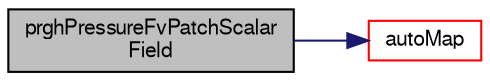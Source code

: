 digraph "prghPressureFvPatchScalarField"
{
  bgcolor="transparent";
  edge [fontname="FreeSans",fontsize="10",labelfontname="FreeSans",labelfontsize="10"];
  node [fontname="FreeSans",fontsize="10",shape=record];
  rankdir="LR";
  Node17 [label="prghPressureFvPatchScalar\lField",height=0.2,width=0.4,color="black", fillcolor="grey75", style="filled", fontcolor="black"];
  Node17 -> Node18 [color="midnightblue",fontsize="10",style="solid",fontname="FreeSans"];
  Node18 [label="autoMap",height=0.2,width=0.4,color="red",URL="$a22242.html#a0ab0c43ce90d756c88dd81e3d0a9eef5",tooltip="Map (and resize as needed) from self given a mapping object. "];
}
